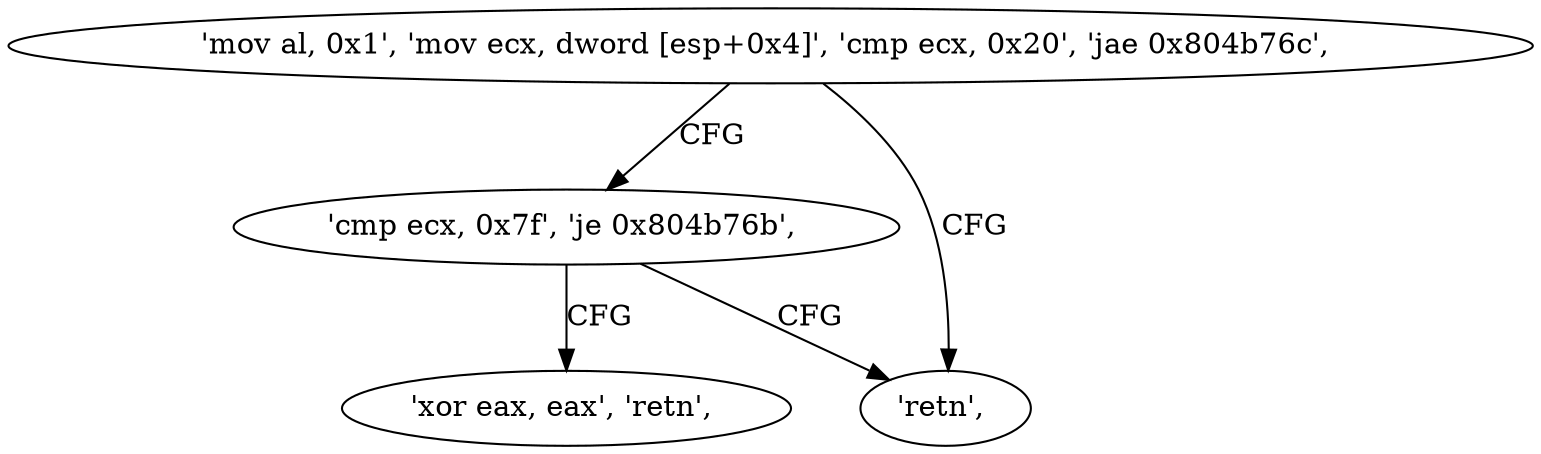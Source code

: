 digraph "func" {
"134526816" [label = "'mov al, 0x1', 'mov ecx, dword [esp+0x4]', 'cmp ecx, 0x20', 'jae 0x804b76c', " ]
"134526828" [label = "'cmp ecx, 0x7f', 'je 0x804b76b', " ]
"134526827" [label = "'retn', " ]
"134526833" [label = "'xor eax, eax', 'retn', " ]
"134526816" -> "134526828" [ label = "CFG" ]
"134526816" -> "134526827" [ label = "CFG" ]
"134526828" -> "134526827" [ label = "CFG" ]
"134526828" -> "134526833" [ label = "CFG" ]
}

